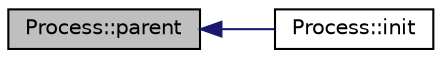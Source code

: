digraph "Process::parent"
{
  edge [fontname="Helvetica",fontsize="10",labelfontname="Helvetica",labelfontsize="10"];
  node [fontname="Helvetica",fontsize="10",shape=record];
  rankdir="LR";
  Node107 [label="Process::parent",height=0.2,width=0.4,color="black", fillcolor="grey75", style="filled", fontcolor="black"];
  Node107 -> Node108 [dir="back",color="midnightblue",fontsize="10",style="solid",fontname="Helvetica"];
  Node108 [label="Process::init",height=0.2,width=0.4,color="black", fillcolor="white", style="filled",URL="$d1/d41/class_process.html#a136865d6931c5bc599db3cf2c93f149e"];
}
